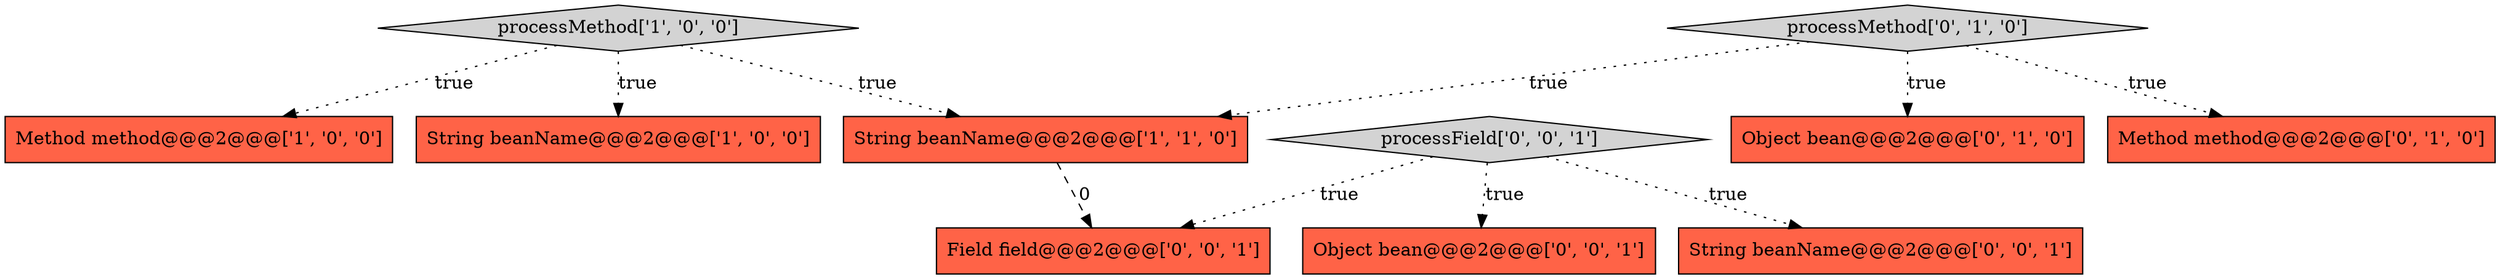 digraph {
1 [style = filled, label = "processMethod['1', '0', '0']", fillcolor = lightgray, shape = diamond image = "AAA0AAABBB1BBB"];
7 [style = filled, label = "Object bean@@@2@@@['0', '0', '1']", fillcolor = tomato, shape = box image = "AAA0AAABBB3BBB"];
2 [style = filled, label = "Method method@@@2@@@['1', '0', '0']", fillcolor = tomato, shape = box image = "AAA0AAABBB1BBB"];
5 [style = filled, label = "Object bean@@@2@@@['0', '1', '0']", fillcolor = tomato, shape = box image = "AAA0AAABBB2BBB"];
9 [style = filled, label = "String beanName@@@2@@@['0', '0', '1']", fillcolor = tomato, shape = box image = "AAA0AAABBB3BBB"];
10 [style = filled, label = "Field field@@@2@@@['0', '0', '1']", fillcolor = tomato, shape = box image = "AAA0AAABBB3BBB"];
8 [style = filled, label = "processField['0', '0', '1']", fillcolor = lightgray, shape = diamond image = "AAA0AAABBB3BBB"];
0 [style = filled, label = "String beanName@@@2@@@['1', '0', '0']", fillcolor = tomato, shape = box image = "AAA0AAABBB1BBB"];
6 [style = filled, label = "processMethod['0', '1', '0']", fillcolor = lightgray, shape = diamond image = "AAA0AAABBB2BBB"];
4 [style = filled, label = "Method method@@@2@@@['0', '1', '0']", fillcolor = tomato, shape = box image = "AAA0AAABBB2BBB"];
3 [style = filled, label = "String beanName@@@2@@@['1', '1', '0']", fillcolor = tomato, shape = box image = "AAA0AAABBB1BBB"];
8->10 [style = dotted, label="true"];
1->2 [style = dotted, label="true"];
6->5 [style = dotted, label="true"];
6->4 [style = dotted, label="true"];
1->3 [style = dotted, label="true"];
8->7 [style = dotted, label="true"];
1->0 [style = dotted, label="true"];
6->3 [style = dotted, label="true"];
3->10 [style = dashed, label="0"];
8->9 [style = dotted, label="true"];
}
